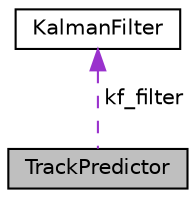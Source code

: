digraph "TrackPredictor"
{
  edge [fontname="Helvetica",fontsize="10",labelfontname="Helvetica",labelfontsize="10"];
  node [fontname="Helvetica",fontsize="10",shape=record];
  Node1 [label="TrackPredictor",height=0.2,width=0.4,color="black", fillcolor="grey75", style="filled", fontcolor="black"];
  Node2 -> Node1 [dir="back",color="darkorchid3",fontsize="10",style="dashed",label=" kf_filter" ,fontname="Helvetica"];
  Node2 [label="KalmanFilter",height=0.2,width=0.4,color="black", fillcolor="white", style="filled",URL="$classKalmanFilter.html"];
}
